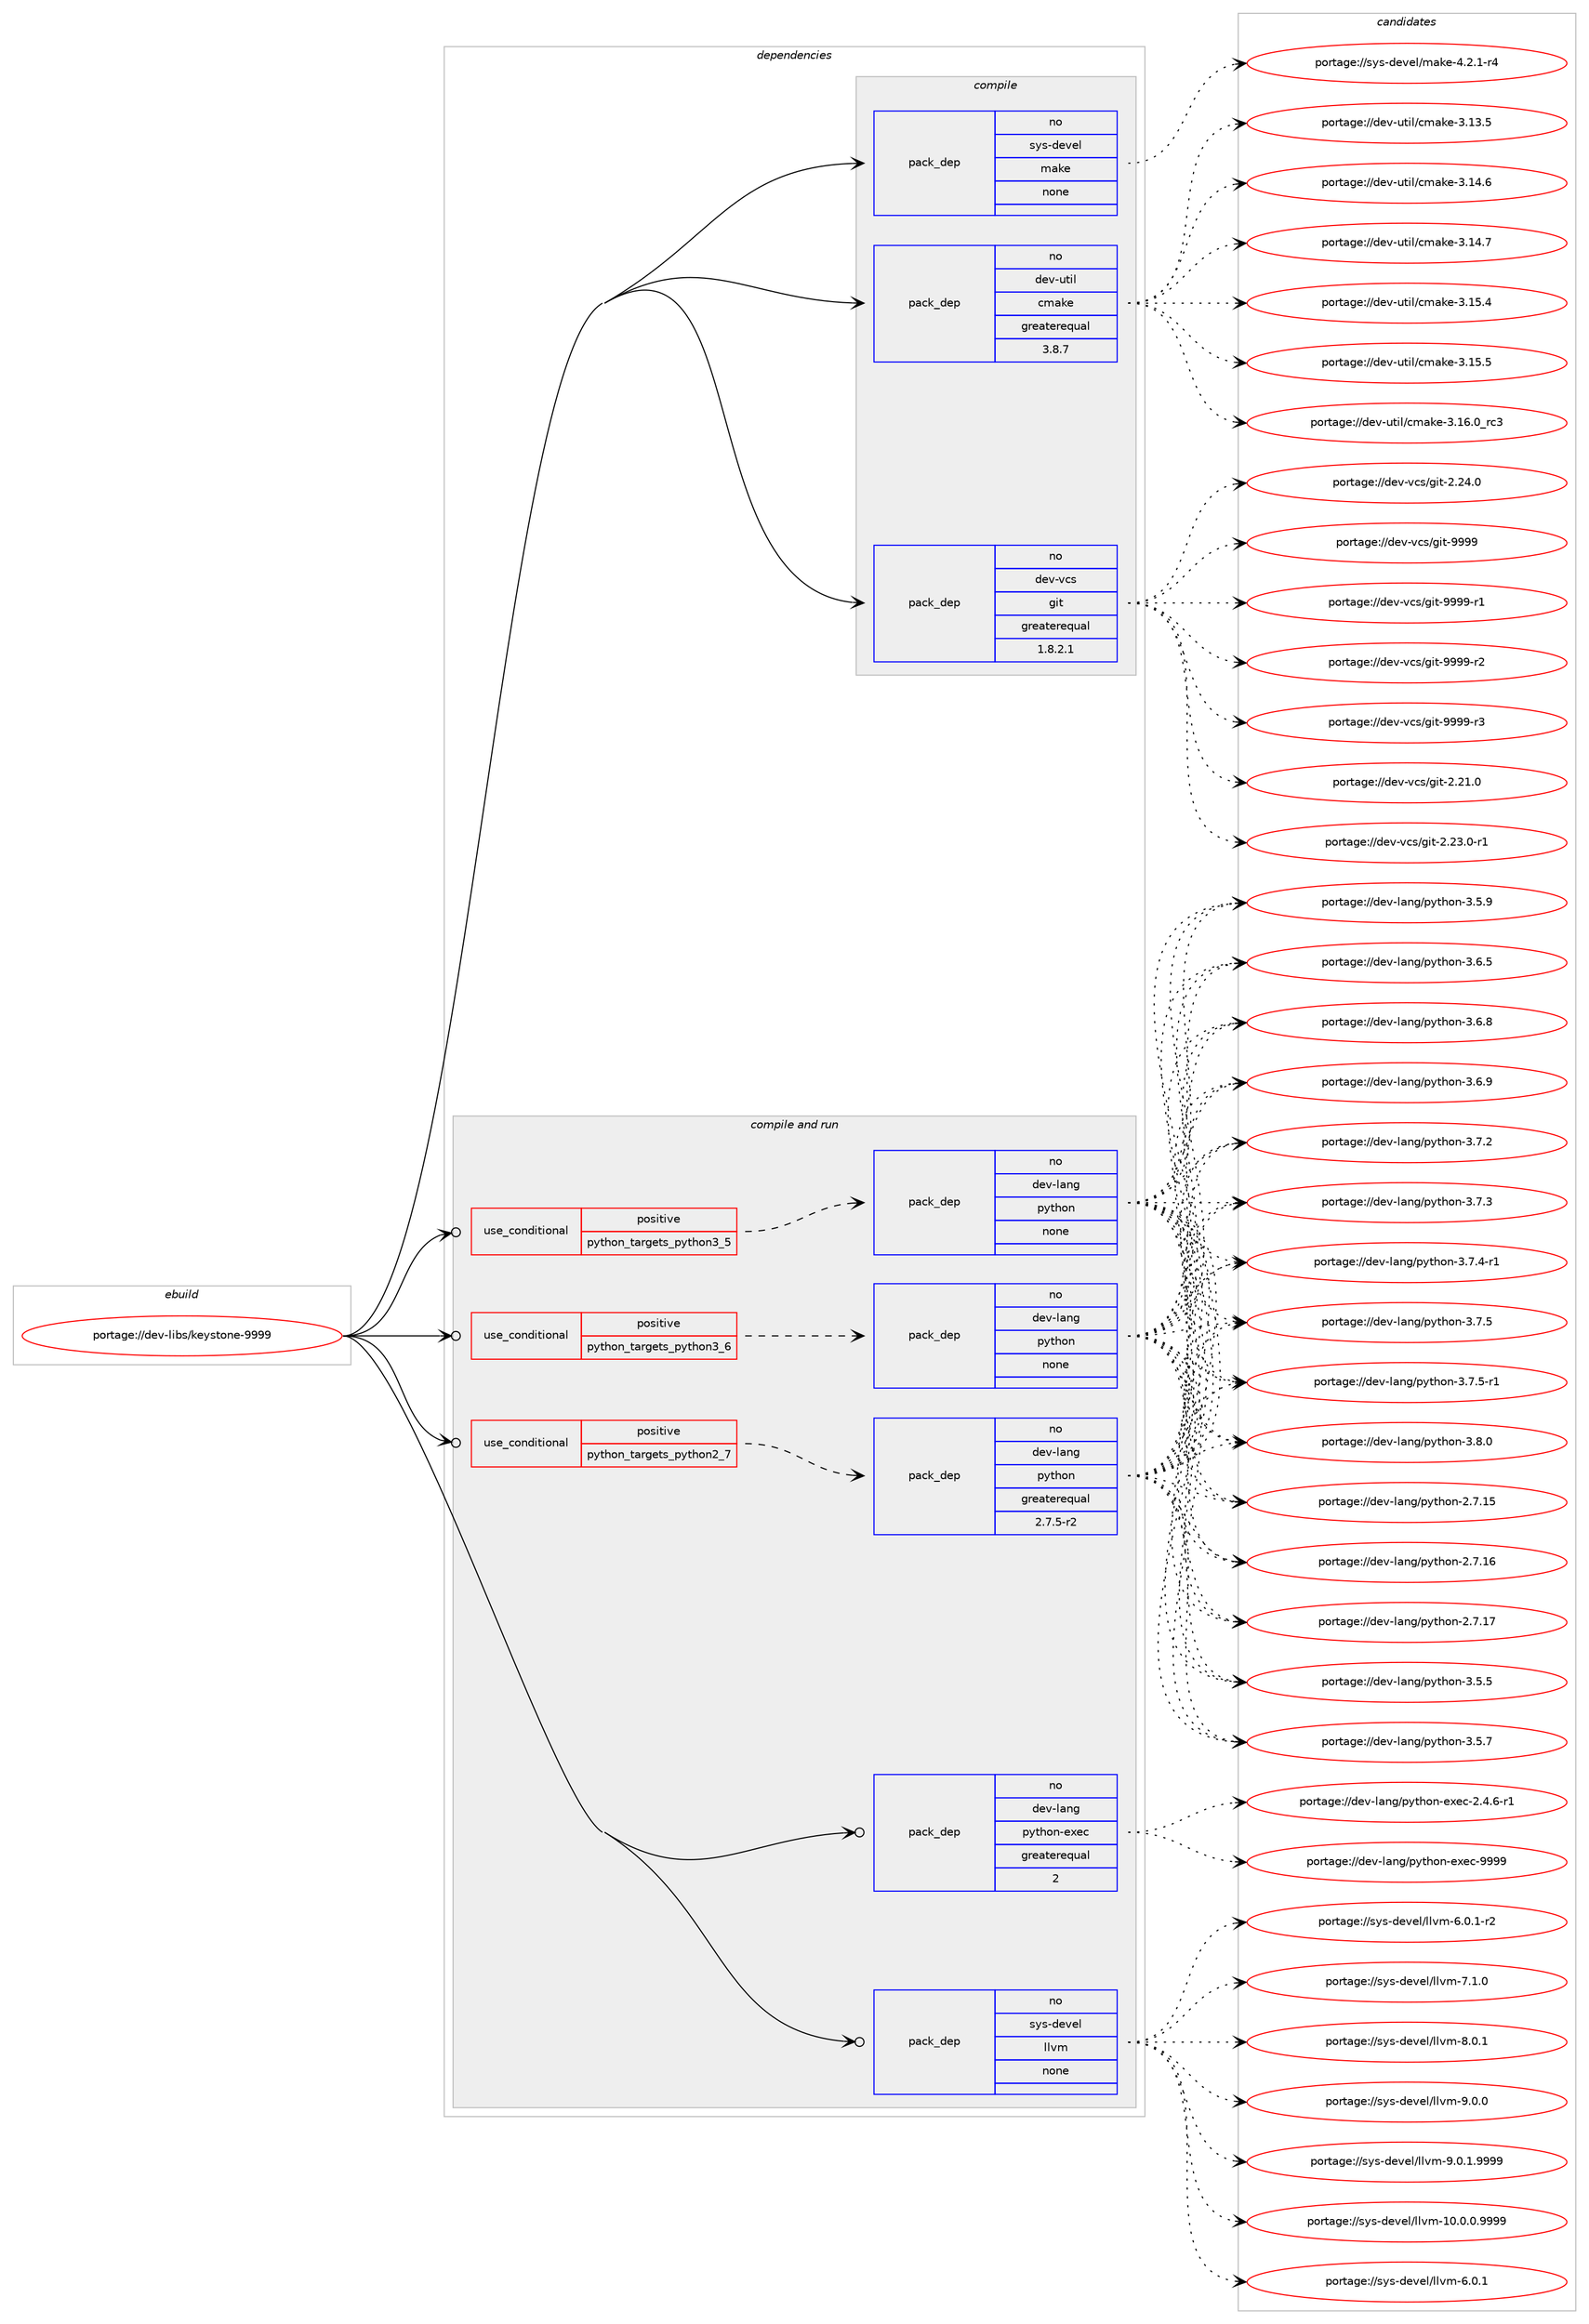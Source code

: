 digraph prolog {

# *************
# Graph options
# *************

newrank=true;
concentrate=true;
compound=true;
graph [rankdir=LR,fontname=Helvetica,fontsize=10,ranksep=1.5];#, ranksep=2.5, nodesep=0.2];
edge  [arrowhead=vee];
node  [fontname=Helvetica,fontsize=10];

# **********
# The ebuild
# **********

subgraph cluster_leftcol {
color=gray;
rank=same;
label=<<i>ebuild</i>>;
id [label="portage://dev-libs/keystone-9999", color=red, width=4, href="../dev-libs/keystone-9999.svg"];
}

# ****************
# The dependencies
# ****************

subgraph cluster_midcol {
color=gray;
label=<<i>dependencies</i>>;
subgraph cluster_compile {
fillcolor="#eeeeee";
style=filled;
label=<<i>compile</i>>;
subgraph pack75832 {
dependency99615 [label=<<TABLE BORDER="0" CELLBORDER="1" CELLSPACING="0" CELLPADDING="4" WIDTH="220"><TR><TD ROWSPAN="6" CELLPADDING="30">pack_dep</TD></TR><TR><TD WIDTH="110">no</TD></TR><TR><TD>dev-util</TD></TR><TR><TD>cmake</TD></TR><TR><TD>greaterequal</TD></TR><TR><TD>3.8.7</TD></TR></TABLE>>, shape=none, color=blue];
}
id:e -> dependency99615:w [weight=20,style="solid",arrowhead="vee"];
subgraph pack75833 {
dependency99616 [label=<<TABLE BORDER="0" CELLBORDER="1" CELLSPACING="0" CELLPADDING="4" WIDTH="220"><TR><TD ROWSPAN="6" CELLPADDING="30">pack_dep</TD></TR><TR><TD WIDTH="110">no</TD></TR><TR><TD>dev-vcs</TD></TR><TR><TD>git</TD></TR><TR><TD>greaterequal</TD></TR><TR><TD>1.8.2.1</TD></TR></TABLE>>, shape=none, color=blue];
}
id:e -> dependency99616:w [weight=20,style="solid",arrowhead="vee"];
subgraph pack75834 {
dependency99617 [label=<<TABLE BORDER="0" CELLBORDER="1" CELLSPACING="0" CELLPADDING="4" WIDTH="220"><TR><TD ROWSPAN="6" CELLPADDING="30">pack_dep</TD></TR><TR><TD WIDTH="110">no</TD></TR><TR><TD>sys-devel</TD></TR><TR><TD>make</TD></TR><TR><TD>none</TD></TR><TR><TD></TD></TR></TABLE>>, shape=none, color=blue];
}
id:e -> dependency99617:w [weight=20,style="solid",arrowhead="vee"];
}
subgraph cluster_compileandrun {
fillcolor="#eeeeee";
style=filled;
label=<<i>compile and run</i>>;
subgraph cond20831 {
dependency99618 [label=<<TABLE BORDER="0" CELLBORDER="1" CELLSPACING="0" CELLPADDING="4"><TR><TD ROWSPAN="3" CELLPADDING="10">use_conditional</TD></TR><TR><TD>positive</TD></TR><TR><TD>python_targets_python2_7</TD></TR></TABLE>>, shape=none, color=red];
subgraph pack75835 {
dependency99619 [label=<<TABLE BORDER="0" CELLBORDER="1" CELLSPACING="0" CELLPADDING="4" WIDTH="220"><TR><TD ROWSPAN="6" CELLPADDING="30">pack_dep</TD></TR><TR><TD WIDTH="110">no</TD></TR><TR><TD>dev-lang</TD></TR><TR><TD>python</TD></TR><TR><TD>greaterequal</TD></TR><TR><TD>2.7.5-r2</TD></TR></TABLE>>, shape=none, color=blue];
}
dependency99618:e -> dependency99619:w [weight=20,style="dashed",arrowhead="vee"];
}
id:e -> dependency99618:w [weight=20,style="solid",arrowhead="odotvee"];
subgraph cond20832 {
dependency99620 [label=<<TABLE BORDER="0" CELLBORDER="1" CELLSPACING="0" CELLPADDING="4"><TR><TD ROWSPAN="3" CELLPADDING="10">use_conditional</TD></TR><TR><TD>positive</TD></TR><TR><TD>python_targets_python3_5</TD></TR></TABLE>>, shape=none, color=red];
subgraph pack75836 {
dependency99621 [label=<<TABLE BORDER="0" CELLBORDER="1" CELLSPACING="0" CELLPADDING="4" WIDTH="220"><TR><TD ROWSPAN="6" CELLPADDING="30">pack_dep</TD></TR><TR><TD WIDTH="110">no</TD></TR><TR><TD>dev-lang</TD></TR><TR><TD>python</TD></TR><TR><TD>none</TD></TR><TR><TD></TD></TR></TABLE>>, shape=none, color=blue];
}
dependency99620:e -> dependency99621:w [weight=20,style="dashed",arrowhead="vee"];
}
id:e -> dependency99620:w [weight=20,style="solid",arrowhead="odotvee"];
subgraph cond20833 {
dependency99622 [label=<<TABLE BORDER="0" CELLBORDER="1" CELLSPACING="0" CELLPADDING="4"><TR><TD ROWSPAN="3" CELLPADDING="10">use_conditional</TD></TR><TR><TD>positive</TD></TR><TR><TD>python_targets_python3_6</TD></TR></TABLE>>, shape=none, color=red];
subgraph pack75837 {
dependency99623 [label=<<TABLE BORDER="0" CELLBORDER="1" CELLSPACING="0" CELLPADDING="4" WIDTH="220"><TR><TD ROWSPAN="6" CELLPADDING="30">pack_dep</TD></TR><TR><TD WIDTH="110">no</TD></TR><TR><TD>dev-lang</TD></TR><TR><TD>python</TD></TR><TR><TD>none</TD></TR><TR><TD></TD></TR></TABLE>>, shape=none, color=blue];
}
dependency99622:e -> dependency99623:w [weight=20,style="dashed",arrowhead="vee"];
}
id:e -> dependency99622:w [weight=20,style="solid",arrowhead="odotvee"];
subgraph pack75838 {
dependency99624 [label=<<TABLE BORDER="0" CELLBORDER="1" CELLSPACING="0" CELLPADDING="4" WIDTH="220"><TR><TD ROWSPAN="6" CELLPADDING="30">pack_dep</TD></TR><TR><TD WIDTH="110">no</TD></TR><TR><TD>dev-lang</TD></TR><TR><TD>python-exec</TD></TR><TR><TD>greaterequal</TD></TR><TR><TD>2</TD></TR></TABLE>>, shape=none, color=blue];
}
id:e -> dependency99624:w [weight=20,style="solid",arrowhead="odotvee"];
subgraph pack75839 {
dependency99625 [label=<<TABLE BORDER="0" CELLBORDER="1" CELLSPACING="0" CELLPADDING="4" WIDTH="220"><TR><TD ROWSPAN="6" CELLPADDING="30">pack_dep</TD></TR><TR><TD WIDTH="110">no</TD></TR><TR><TD>sys-devel</TD></TR><TR><TD>llvm</TD></TR><TR><TD>none</TD></TR><TR><TD></TD></TR></TABLE>>, shape=none, color=blue];
}
id:e -> dependency99625:w [weight=20,style="solid",arrowhead="odotvee"];
}
subgraph cluster_run {
fillcolor="#eeeeee";
style=filled;
label=<<i>run</i>>;
}
}

# **************
# The candidates
# **************

subgraph cluster_choices {
rank=same;
color=gray;
label=<<i>candidates</i>>;

subgraph choice75832 {
color=black;
nodesep=1;
choiceportage1001011184511711610510847991099710710145514649514653 [label="portage://dev-util/cmake-3.13.5", color=red, width=4,href="../dev-util/cmake-3.13.5.svg"];
choiceportage1001011184511711610510847991099710710145514649524654 [label="portage://dev-util/cmake-3.14.6", color=red, width=4,href="../dev-util/cmake-3.14.6.svg"];
choiceportage1001011184511711610510847991099710710145514649524655 [label="portage://dev-util/cmake-3.14.7", color=red, width=4,href="../dev-util/cmake-3.14.7.svg"];
choiceportage1001011184511711610510847991099710710145514649534652 [label="portage://dev-util/cmake-3.15.4", color=red, width=4,href="../dev-util/cmake-3.15.4.svg"];
choiceportage1001011184511711610510847991099710710145514649534653 [label="portage://dev-util/cmake-3.15.5", color=red, width=4,href="../dev-util/cmake-3.15.5.svg"];
choiceportage1001011184511711610510847991099710710145514649544648951149951 [label="portage://dev-util/cmake-3.16.0_rc3", color=red, width=4,href="../dev-util/cmake-3.16.0_rc3.svg"];
dependency99615:e -> choiceportage1001011184511711610510847991099710710145514649514653:w [style=dotted,weight="100"];
dependency99615:e -> choiceportage1001011184511711610510847991099710710145514649524654:w [style=dotted,weight="100"];
dependency99615:e -> choiceportage1001011184511711610510847991099710710145514649524655:w [style=dotted,weight="100"];
dependency99615:e -> choiceportage1001011184511711610510847991099710710145514649534652:w [style=dotted,weight="100"];
dependency99615:e -> choiceportage1001011184511711610510847991099710710145514649534653:w [style=dotted,weight="100"];
dependency99615:e -> choiceportage1001011184511711610510847991099710710145514649544648951149951:w [style=dotted,weight="100"];
}
subgraph choice75833 {
color=black;
nodesep=1;
choiceportage10010111845118991154710310511645504650494648 [label="portage://dev-vcs/git-2.21.0", color=red, width=4,href="../dev-vcs/git-2.21.0.svg"];
choiceportage100101118451189911547103105116455046505146484511449 [label="portage://dev-vcs/git-2.23.0-r1", color=red, width=4,href="../dev-vcs/git-2.23.0-r1.svg"];
choiceportage10010111845118991154710310511645504650524648 [label="portage://dev-vcs/git-2.24.0", color=red, width=4,href="../dev-vcs/git-2.24.0.svg"];
choiceportage1001011184511899115471031051164557575757 [label="portage://dev-vcs/git-9999", color=red, width=4,href="../dev-vcs/git-9999.svg"];
choiceportage10010111845118991154710310511645575757574511449 [label="portage://dev-vcs/git-9999-r1", color=red, width=4,href="../dev-vcs/git-9999-r1.svg"];
choiceportage10010111845118991154710310511645575757574511450 [label="portage://dev-vcs/git-9999-r2", color=red, width=4,href="../dev-vcs/git-9999-r2.svg"];
choiceportage10010111845118991154710310511645575757574511451 [label="portage://dev-vcs/git-9999-r3", color=red, width=4,href="../dev-vcs/git-9999-r3.svg"];
dependency99616:e -> choiceportage10010111845118991154710310511645504650494648:w [style=dotted,weight="100"];
dependency99616:e -> choiceportage100101118451189911547103105116455046505146484511449:w [style=dotted,weight="100"];
dependency99616:e -> choiceportage10010111845118991154710310511645504650524648:w [style=dotted,weight="100"];
dependency99616:e -> choiceportage1001011184511899115471031051164557575757:w [style=dotted,weight="100"];
dependency99616:e -> choiceportage10010111845118991154710310511645575757574511449:w [style=dotted,weight="100"];
dependency99616:e -> choiceportage10010111845118991154710310511645575757574511450:w [style=dotted,weight="100"];
dependency99616:e -> choiceportage10010111845118991154710310511645575757574511451:w [style=dotted,weight="100"];
}
subgraph choice75834 {
color=black;
nodesep=1;
choiceportage1151211154510010111810110847109971071014552465046494511452 [label="portage://sys-devel/make-4.2.1-r4", color=red, width=4,href="../sys-devel/make-4.2.1-r4.svg"];
dependency99617:e -> choiceportage1151211154510010111810110847109971071014552465046494511452:w [style=dotted,weight="100"];
}
subgraph choice75835 {
color=black;
nodesep=1;
choiceportage10010111845108971101034711212111610411111045504655464953 [label="portage://dev-lang/python-2.7.15", color=red, width=4,href="../dev-lang/python-2.7.15.svg"];
choiceportage10010111845108971101034711212111610411111045504655464954 [label="portage://dev-lang/python-2.7.16", color=red, width=4,href="../dev-lang/python-2.7.16.svg"];
choiceportage10010111845108971101034711212111610411111045504655464955 [label="portage://dev-lang/python-2.7.17", color=red, width=4,href="../dev-lang/python-2.7.17.svg"];
choiceportage100101118451089711010347112121116104111110455146534653 [label="portage://dev-lang/python-3.5.5", color=red, width=4,href="../dev-lang/python-3.5.5.svg"];
choiceportage100101118451089711010347112121116104111110455146534655 [label="portage://dev-lang/python-3.5.7", color=red, width=4,href="../dev-lang/python-3.5.7.svg"];
choiceportage100101118451089711010347112121116104111110455146534657 [label="portage://dev-lang/python-3.5.9", color=red, width=4,href="../dev-lang/python-3.5.9.svg"];
choiceportage100101118451089711010347112121116104111110455146544653 [label="portage://dev-lang/python-3.6.5", color=red, width=4,href="../dev-lang/python-3.6.5.svg"];
choiceportage100101118451089711010347112121116104111110455146544656 [label="portage://dev-lang/python-3.6.8", color=red, width=4,href="../dev-lang/python-3.6.8.svg"];
choiceportage100101118451089711010347112121116104111110455146544657 [label="portage://dev-lang/python-3.6.9", color=red, width=4,href="../dev-lang/python-3.6.9.svg"];
choiceportage100101118451089711010347112121116104111110455146554650 [label="portage://dev-lang/python-3.7.2", color=red, width=4,href="../dev-lang/python-3.7.2.svg"];
choiceportage100101118451089711010347112121116104111110455146554651 [label="portage://dev-lang/python-3.7.3", color=red, width=4,href="../dev-lang/python-3.7.3.svg"];
choiceportage1001011184510897110103471121211161041111104551465546524511449 [label="portage://dev-lang/python-3.7.4-r1", color=red, width=4,href="../dev-lang/python-3.7.4-r1.svg"];
choiceportage100101118451089711010347112121116104111110455146554653 [label="portage://dev-lang/python-3.7.5", color=red, width=4,href="../dev-lang/python-3.7.5.svg"];
choiceportage1001011184510897110103471121211161041111104551465546534511449 [label="portage://dev-lang/python-3.7.5-r1", color=red, width=4,href="../dev-lang/python-3.7.5-r1.svg"];
choiceportage100101118451089711010347112121116104111110455146564648 [label="portage://dev-lang/python-3.8.0", color=red, width=4,href="../dev-lang/python-3.8.0.svg"];
dependency99619:e -> choiceportage10010111845108971101034711212111610411111045504655464953:w [style=dotted,weight="100"];
dependency99619:e -> choiceportage10010111845108971101034711212111610411111045504655464954:w [style=dotted,weight="100"];
dependency99619:e -> choiceportage10010111845108971101034711212111610411111045504655464955:w [style=dotted,weight="100"];
dependency99619:e -> choiceportage100101118451089711010347112121116104111110455146534653:w [style=dotted,weight="100"];
dependency99619:e -> choiceportage100101118451089711010347112121116104111110455146534655:w [style=dotted,weight="100"];
dependency99619:e -> choiceportage100101118451089711010347112121116104111110455146534657:w [style=dotted,weight="100"];
dependency99619:e -> choiceportage100101118451089711010347112121116104111110455146544653:w [style=dotted,weight="100"];
dependency99619:e -> choiceportage100101118451089711010347112121116104111110455146544656:w [style=dotted,weight="100"];
dependency99619:e -> choiceportage100101118451089711010347112121116104111110455146544657:w [style=dotted,weight="100"];
dependency99619:e -> choiceportage100101118451089711010347112121116104111110455146554650:w [style=dotted,weight="100"];
dependency99619:e -> choiceportage100101118451089711010347112121116104111110455146554651:w [style=dotted,weight="100"];
dependency99619:e -> choiceportage1001011184510897110103471121211161041111104551465546524511449:w [style=dotted,weight="100"];
dependency99619:e -> choiceportage100101118451089711010347112121116104111110455146554653:w [style=dotted,weight="100"];
dependency99619:e -> choiceportage1001011184510897110103471121211161041111104551465546534511449:w [style=dotted,weight="100"];
dependency99619:e -> choiceportage100101118451089711010347112121116104111110455146564648:w [style=dotted,weight="100"];
}
subgraph choice75836 {
color=black;
nodesep=1;
choiceportage10010111845108971101034711212111610411111045504655464953 [label="portage://dev-lang/python-2.7.15", color=red, width=4,href="../dev-lang/python-2.7.15.svg"];
choiceportage10010111845108971101034711212111610411111045504655464954 [label="portage://dev-lang/python-2.7.16", color=red, width=4,href="../dev-lang/python-2.7.16.svg"];
choiceportage10010111845108971101034711212111610411111045504655464955 [label="portage://dev-lang/python-2.7.17", color=red, width=4,href="../dev-lang/python-2.7.17.svg"];
choiceportage100101118451089711010347112121116104111110455146534653 [label="portage://dev-lang/python-3.5.5", color=red, width=4,href="../dev-lang/python-3.5.5.svg"];
choiceportage100101118451089711010347112121116104111110455146534655 [label="portage://dev-lang/python-3.5.7", color=red, width=4,href="../dev-lang/python-3.5.7.svg"];
choiceportage100101118451089711010347112121116104111110455146534657 [label="portage://dev-lang/python-3.5.9", color=red, width=4,href="../dev-lang/python-3.5.9.svg"];
choiceportage100101118451089711010347112121116104111110455146544653 [label="portage://dev-lang/python-3.6.5", color=red, width=4,href="../dev-lang/python-3.6.5.svg"];
choiceportage100101118451089711010347112121116104111110455146544656 [label="portage://dev-lang/python-3.6.8", color=red, width=4,href="../dev-lang/python-3.6.8.svg"];
choiceportage100101118451089711010347112121116104111110455146544657 [label="portage://dev-lang/python-3.6.9", color=red, width=4,href="../dev-lang/python-3.6.9.svg"];
choiceportage100101118451089711010347112121116104111110455146554650 [label="portage://dev-lang/python-3.7.2", color=red, width=4,href="../dev-lang/python-3.7.2.svg"];
choiceportage100101118451089711010347112121116104111110455146554651 [label="portage://dev-lang/python-3.7.3", color=red, width=4,href="../dev-lang/python-3.7.3.svg"];
choiceportage1001011184510897110103471121211161041111104551465546524511449 [label="portage://dev-lang/python-3.7.4-r1", color=red, width=4,href="../dev-lang/python-3.7.4-r1.svg"];
choiceportage100101118451089711010347112121116104111110455146554653 [label="portage://dev-lang/python-3.7.5", color=red, width=4,href="../dev-lang/python-3.7.5.svg"];
choiceportage1001011184510897110103471121211161041111104551465546534511449 [label="portage://dev-lang/python-3.7.5-r1", color=red, width=4,href="../dev-lang/python-3.7.5-r1.svg"];
choiceportage100101118451089711010347112121116104111110455146564648 [label="portage://dev-lang/python-3.8.0", color=red, width=4,href="../dev-lang/python-3.8.0.svg"];
dependency99621:e -> choiceportage10010111845108971101034711212111610411111045504655464953:w [style=dotted,weight="100"];
dependency99621:e -> choiceportage10010111845108971101034711212111610411111045504655464954:w [style=dotted,weight="100"];
dependency99621:e -> choiceportage10010111845108971101034711212111610411111045504655464955:w [style=dotted,weight="100"];
dependency99621:e -> choiceportage100101118451089711010347112121116104111110455146534653:w [style=dotted,weight="100"];
dependency99621:e -> choiceportage100101118451089711010347112121116104111110455146534655:w [style=dotted,weight="100"];
dependency99621:e -> choiceportage100101118451089711010347112121116104111110455146534657:w [style=dotted,weight="100"];
dependency99621:e -> choiceportage100101118451089711010347112121116104111110455146544653:w [style=dotted,weight="100"];
dependency99621:e -> choiceportage100101118451089711010347112121116104111110455146544656:w [style=dotted,weight="100"];
dependency99621:e -> choiceportage100101118451089711010347112121116104111110455146544657:w [style=dotted,weight="100"];
dependency99621:e -> choiceportage100101118451089711010347112121116104111110455146554650:w [style=dotted,weight="100"];
dependency99621:e -> choiceportage100101118451089711010347112121116104111110455146554651:w [style=dotted,weight="100"];
dependency99621:e -> choiceportage1001011184510897110103471121211161041111104551465546524511449:w [style=dotted,weight="100"];
dependency99621:e -> choiceportage100101118451089711010347112121116104111110455146554653:w [style=dotted,weight="100"];
dependency99621:e -> choiceportage1001011184510897110103471121211161041111104551465546534511449:w [style=dotted,weight="100"];
dependency99621:e -> choiceportage100101118451089711010347112121116104111110455146564648:w [style=dotted,weight="100"];
}
subgraph choice75837 {
color=black;
nodesep=1;
choiceportage10010111845108971101034711212111610411111045504655464953 [label="portage://dev-lang/python-2.7.15", color=red, width=4,href="../dev-lang/python-2.7.15.svg"];
choiceportage10010111845108971101034711212111610411111045504655464954 [label="portage://dev-lang/python-2.7.16", color=red, width=4,href="../dev-lang/python-2.7.16.svg"];
choiceportage10010111845108971101034711212111610411111045504655464955 [label="portage://dev-lang/python-2.7.17", color=red, width=4,href="../dev-lang/python-2.7.17.svg"];
choiceportage100101118451089711010347112121116104111110455146534653 [label="portage://dev-lang/python-3.5.5", color=red, width=4,href="../dev-lang/python-3.5.5.svg"];
choiceportage100101118451089711010347112121116104111110455146534655 [label="portage://dev-lang/python-3.5.7", color=red, width=4,href="../dev-lang/python-3.5.7.svg"];
choiceportage100101118451089711010347112121116104111110455146534657 [label="portage://dev-lang/python-3.5.9", color=red, width=4,href="../dev-lang/python-3.5.9.svg"];
choiceportage100101118451089711010347112121116104111110455146544653 [label="portage://dev-lang/python-3.6.5", color=red, width=4,href="../dev-lang/python-3.6.5.svg"];
choiceportage100101118451089711010347112121116104111110455146544656 [label="portage://dev-lang/python-3.6.8", color=red, width=4,href="../dev-lang/python-3.6.8.svg"];
choiceportage100101118451089711010347112121116104111110455146544657 [label="portage://dev-lang/python-3.6.9", color=red, width=4,href="../dev-lang/python-3.6.9.svg"];
choiceportage100101118451089711010347112121116104111110455146554650 [label="portage://dev-lang/python-3.7.2", color=red, width=4,href="../dev-lang/python-3.7.2.svg"];
choiceportage100101118451089711010347112121116104111110455146554651 [label="portage://dev-lang/python-3.7.3", color=red, width=4,href="../dev-lang/python-3.7.3.svg"];
choiceportage1001011184510897110103471121211161041111104551465546524511449 [label="portage://dev-lang/python-3.7.4-r1", color=red, width=4,href="../dev-lang/python-3.7.4-r1.svg"];
choiceportage100101118451089711010347112121116104111110455146554653 [label="portage://dev-lang/python-3.7.5", color=red, width=4,href="../dev-lang/python-3.7.5.svg"];
choiceportage1001011184510897110103471121211161041111104551465546534511449 [label="portage://dev-lang/python-3.7.5-r1", color=red, width=4,href="../dev-lang/python-3.7.5-r1.svg"];
choiceportage100101118451089711010347112121116104111110455146564648 [label="portage://dev-lang/python-3.8.0", color=red, width=4,href="../dev-lang/python-3.8.0.svg"];
dependency99623:e -> choiceportage10010111845108971101034711212111610411111045504655464953:w [style=dotted,weight="100"];
dependency99623:e -> choiceportage10010111845108971101034711212111610411111045504655464954:w [style=dotted,weight="100"];
dependency99623:e -> choiceportage10010111845108971101034711212111610411111045504655464955:w [style=dotted,weight="100"];
dependency99623:e -> choiceportage100101118451089711010347112121116104111110455146534653:w [style=dotted,weight="100"];
dependency99623:e -> choiceportage100101118451089711010347112121116104111110455146534655:w [style=dotted,weight="100"];
dependency99623:e -> choiceportage100101118451089711010347112121116104111110455146534657:w [style=dotted,weight="100"];
dependency99623:e -> choiceportage100101118451089711010347112121116104111110455146544653:w [style=dotted,weight="100"];
dependency99623:e -> choiceportage100101118451089711010347112121116104111110455146544656:w [style=dotted,weight="100"];
dependency99623:e -> choiceportage100101118451089711010347112121116104111110455146544657:w [style=dotted,weight="100"];
dependency99623:e -> choiceportage100101118451089711010347112121116104111110455146554650:w [style=dotted,weight="100"];
dependency99623:e -> choiceportage100101118451089711010347112121116104111110455146554651:w [style=dotted,weight="100"];
dependency99623:e -> choiceportage1001011184510897110103471121211161041111104551465546524511449:w [style=dotted,weight="100"];
dependency99623:e -> choiceportage100101118451089711010347112121116104111110455146554653:w [style=dotted,weight="100"];
dependency99623:e -> choiceportage1001011184510897110103471121211161041111104551465546534511449:w [style=dotted,weight="100"];
dependency99623:e -> choiceportage100101118451089711010347112121116104111110455146564648:w [style=dotted,weight="100"];
}
subgraph choice75838 {
color=black;
nodesep=1;
choiceportage10010111845108971101034711212111610411111045101120101994550465246544511449 [label="portage://dev-lang/python-exec-2.4.6-r1", color=red, width=4,href="../dev-lang/python-exec-2.4.6-r1.svg"];
choiceportage10010111845108971101034711212111610411111045101120101994557575757 [label="portage://dev-lang/python-exec-9999", color=red, width=4,href="../dev-lang/python-exec-9999.svg"];
dependency99624:e -> choiceportage10010111845108971101034711212111610411111045101120101994550465246544511449:w [style=dotted,weight="100"];
dependency99624:e -> choiceportage10010111845108971101034711212111610411111045101120101994557575757:w [style=dotted,weight="100"];
}
subgraph choice75839 {
color=black;
nodesep=1;
choiceportage1151211154510010111810110847108108118109454948464846484657575757 [label="portage://sys-devel/llvm-10.0.0.9999", color=red, width=4,href="../sys-devel/llvm-10.0.0.9999.svg"];
choiceportage1151211154510010111810110847108108118109455446484649 [label="portage://sys-devel/llvm-6.0.1", color=red, width=4,href="../sys-devel/llvm-6.0.1.svg"];
choiceportage11512111545100101118101108471081081181094554464846494511450 [label="portage://sys-devel/llvm-6.0.1-r2", color=red, width=4,href="../sys-devel/llvm-6.0.1-r2.svg"];
choiceportage1151211154510010111810110847108108118109455546494648 [label="portage://sys-devel/llvm-7.1.0", color=red, width=4,href="../sys-devel/llvm-7.1.0.svg"];
choiceportage1151211154510010111810110847108108118109455646484649 [label="portage://sys-devel/llvm-8.0.1", color=red, width=4,href="../sys-devel/llvm-8.0.1.svg"];
choiceportage1151211154510010111810110847108108118109455746484648 [label="portage://sys-devel/llvm-9.0.0", color=red, width=4,href="../sys-devel/llvm-9.0.0.svg"];
choiceportage11512111545100101118101108471081081181094557464846494657575757 [label="portage://sys-devel/llvm-9.0.1.9999", color=red, width=4,href="../sys-devel/llvm-9.0.1.9999.svg"];
dependency99625:e -> choiceportage1151211154510010111810110847108108118109454948464846484657575757:w [style=dotted,weight="100"];
dependency99625:e -> choiceportage1151211154510010111810110847108108118109455446484649:w [style=dotted,weight="100"];
dependency99625:e -> choiceportage11512111545100101118101108471081081181094554464846494511450:w [style=dotted,weight="100"];
dependency99625:e -> choiceportage1151211154510010111810110847108108118109455546494648:w [style=dotted,weight="100"];
dependency99625:e -> choiceportage1151211154510010111810110847108108118109455646484649:w [style=dotted,weight="100"];
dependency99625:e -> choiceportage1151211154510010111810110847108108118109455746484648:w [style=dotted,weight="100"];
dependency99625:e -> choiceportage11512111545100101118101108471081081181094557464846494657575757:w [style=dotted,weight="100"];
}
}

}
